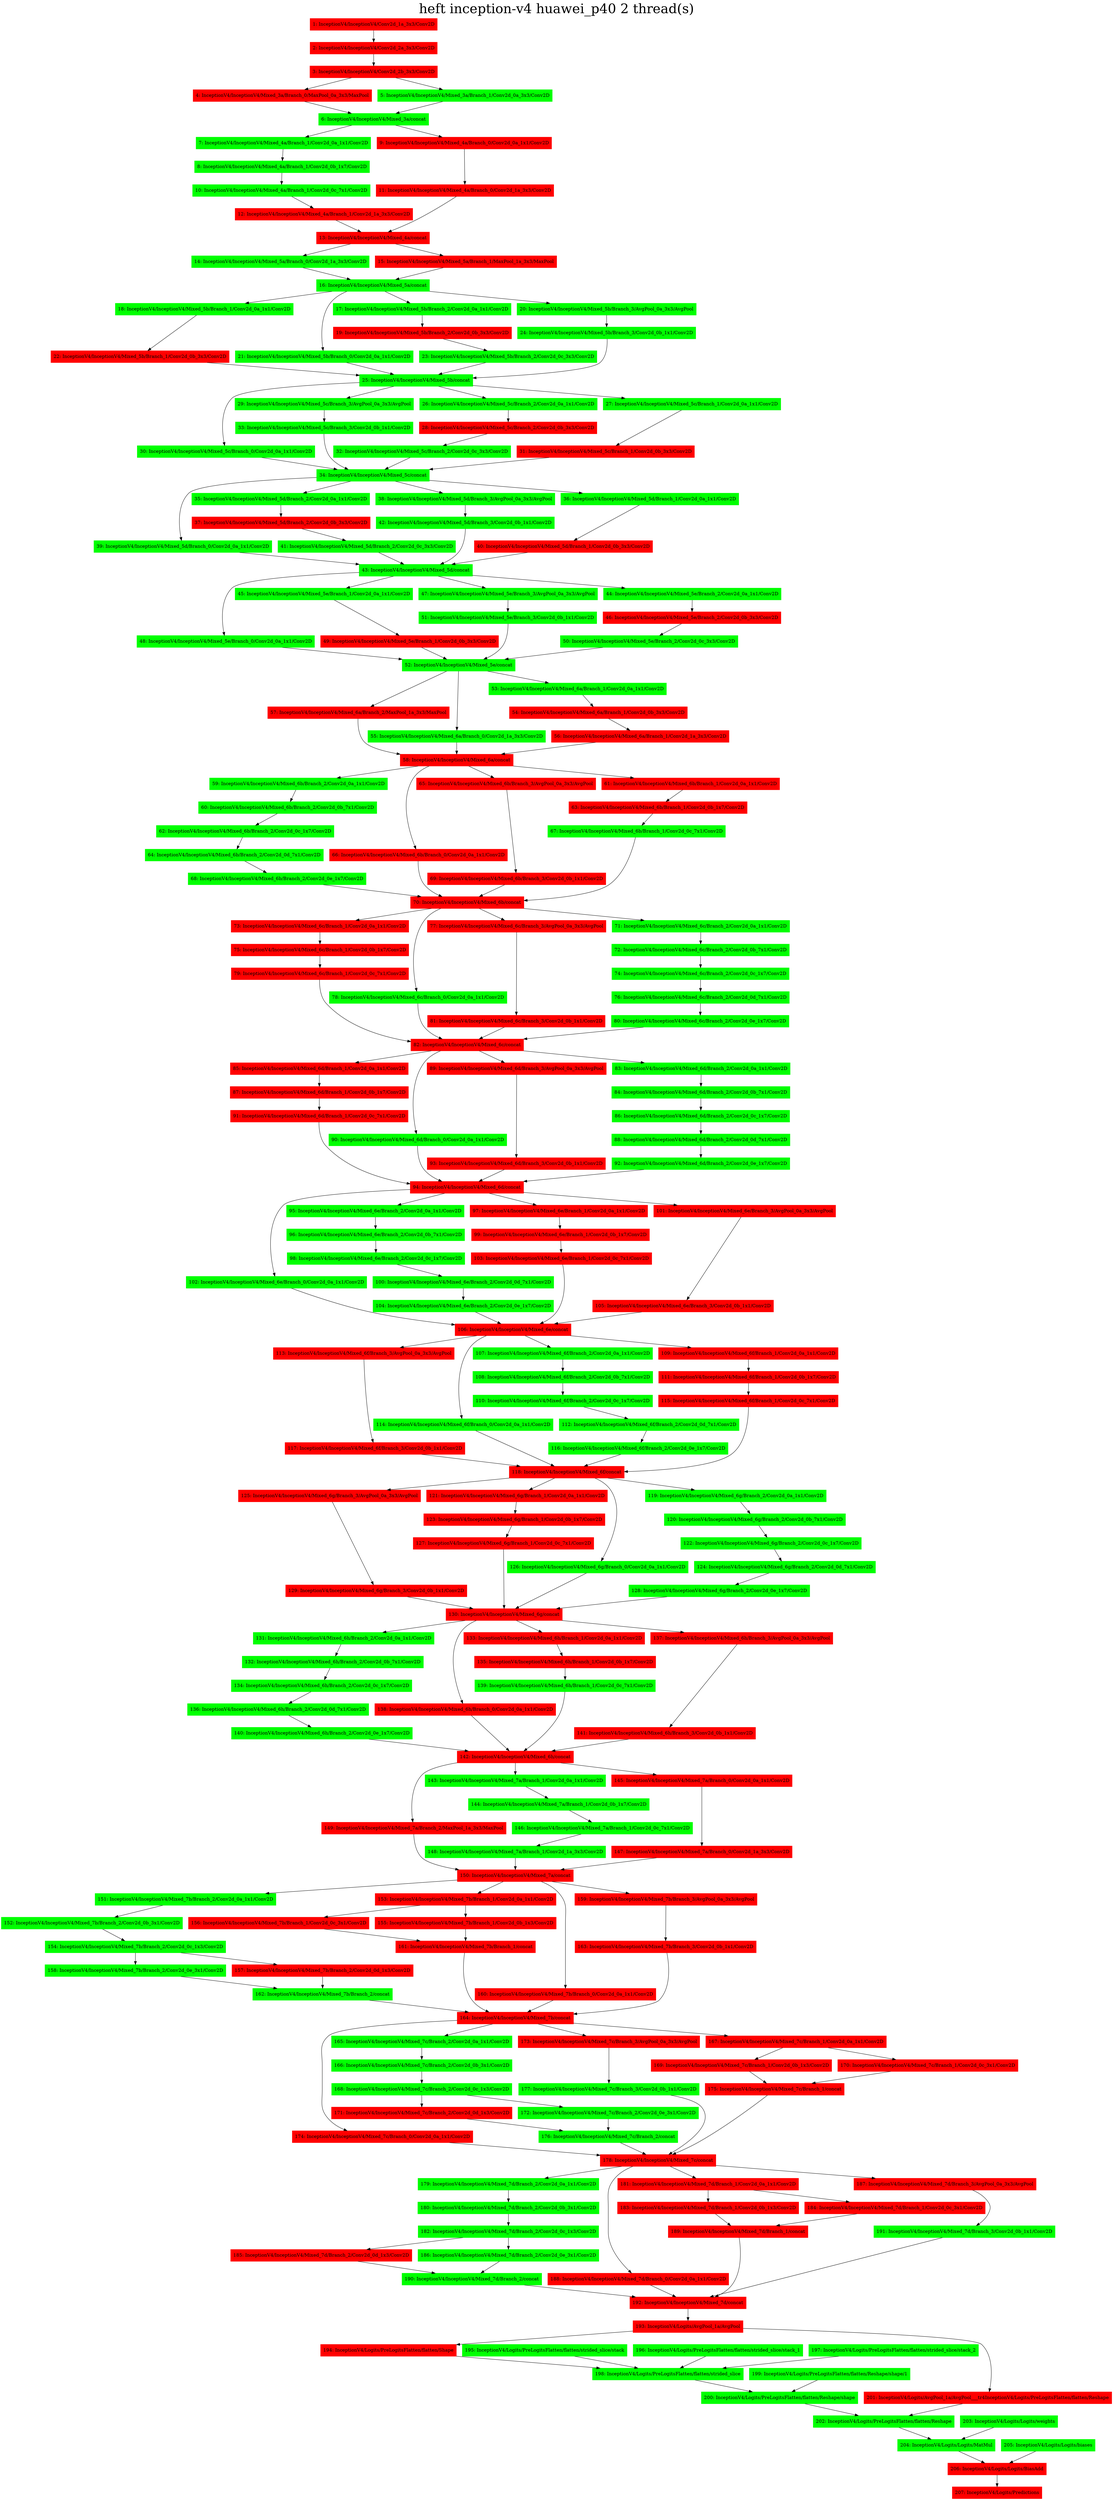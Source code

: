 digraph G {
label     = "heft inception-v4 huawei_p40 2 thread(s)"
    labelloc  =  t // t: Place the graph's title on top.
    fontsize  = 40 // Make title stand out by giving a large font size
    fontcolor = black"1: InceptionV4/InceptionV4/Conv2d_1a_3x3/Conv2D"->"2: InceptionV4/InceptionV4/Conv2d_2a_3x3/Conv2D";
"1: InceptionV4/InceptionV4/Conv2d_1a_3x3/Conv2D" [shape=box,style=filled,color=red];
"2: InceptionV4/InceptionV4/Conv2d_2a_3x3/Conv2D"->"3: InceptionV4/InceptionV4/Conv2d_2b_3x3/Conv2D";
"2: InceptionV4/InceptionV4/Conv2d_2a_3x3/Conv2D" [shape=box,style=filled,color=red];
"3: InceptionV4/InceptionV4/Conv2d_2b_3x3/Conv2D"->"4: InceptionV4/InceptionV4/Mixed_3a/Branch_0/MaxPool_0a_3x3/MaxPool";
"3: InceptionV4/InceptionV4/Conv2d_2b_3x3/Conv2D"->"5: InceptionV4/InceptionV4/Mixed_3a/Branch_1/Conv2d_0a_3x3/Conv2D";
"3: InceptionV4/InceptionV4/Conv2d_2b_3x3/Conv2D" [shape=box,style=filled,color=red];
"4: InceptionV4/InceptionV4/Mixed_3a/Branch_0/MaxPool_0a_3x3/MaxPool"->"6: InceptionV4/InceptionV4/Mixed_3a/concat";
"4: InceptionV4/InceptionV4/Mixed_3a/Branch_0/MaxPool_0a_3x3/MaxPool" [shape=box,style=filled,color=red];
"5: InceptionV4/InceptionV4/Mixed_3a/Branch_1/Conv2d_0a_3x3/Conv2D"->"6: InceptionV4/InceptionV4/Mixed_3a/concat";
"5: InceptionV4/InceptionV4/Mixed_3a/Branch_1/Conv2d_0a_3x3/Conv2D" [shape=box,style=filled,color=green];
"6: InceptionV4/InceptionV4/Mixed_3a/concat"->"7: InceptionV4/InceptionV4/Mixed_4a/Branch_1/Conv2d_0a_1x1/Conv2D";
"6: InceptionV4/InceptionV4/Mixed_3a/concat"->"9: InceptionV4/InceptionV4/Mixed_4a/Branch_0/Conv2d_0a_1x1/Conv2D";
"6: InceptionV4/InceptionV4/Mixed_3a/concat" [shape=box,style=filled,color=green];
"9: InceptionV4/InceptionV4/Mixed_4a/Branch_0/Conv2d_0a_1x1/Conv2D"->"11: InceptionV4/InceptionV4/Mixed_4a/Branch_0/Conv2d_1a_3x3/Conv2D";
"9: InceptionV4/InceptionV4/Mixed_4a/Branch_0/Conv2d_0a_1x1/Conv2D" [shape=box,style=filled,color=red];
"11: InceptionV4/InceptionV4/Mixed_4a/Branch_0/Conv2d_1a_3x3/Conv2D"->"13: InceptionV4/InceptionV4/Mixed_4a/concat";
"11: InceptionV4/InceptionV4/Mixed_4a/Branch_0/Conv2d_1a_3x3/Conv2D" [shape=box,style=filled,color=red];
"7: InceptionV4/InceptionV4/Mixed_4a/Branch_1/Conv2d_0a_1x1/Conv2D"->"8: InceptionV4/InceptionV4/Mixed_4a/Branch_1/Conv2d_0b_1x7/Conv2D";
"7: InceptionV4/InceptionV4/Mixed_4a/Branch_1/Conv2d_0a_1x1/Conv2D" [shape=box,style=filled,color=green];
"8: InceptionV4/InceptionV4/Mixed_4a/Branch_1/Conv2d_0b_1x7/Conv2D"->"10: InceptionV4/InceptionV4/Mixed_4a/Branch_1/Conv2d_0c_7x1/Conv2D";
"8: InceptionV4/InceptionV4/Mixed_4a/Branch_1/Conv2d_0b_1x7/Conv2D" [shape=box,style=filled,color=green];
"10: InceptionV4/InceptionV4/Mixed_4a/Branch_1/Conv2d_0c_7x1/Conv2D"->"12: InceptionV4/InceptionV4/Mixed_4a/Branch_1/Conv2d_1a_3x3/Conv2D";
"10: InceptionV4/InceptionV4/Mixed_4a/Branch_1/Conv2d_0c_7x1/Conv2D" [shape=box,style=filled,color=green];
"12: InceptionV4/InceptionV4/Mixed_4a/Branch_1/Conv2d_1a_3x3/Conv2D"->"13: InceptionV4/InceptionV4/Mixed_4a/concat";
"12: InceptionV4/InceptionV4/Mixed_4a/Branch_1/Conv2d_1a_3x3/Conv2D" [shape=box,style=filled,color=red];
"13: InceptionV4/InceptionV4/Mixed_4a/concat"->"14: InceptionV4/InceptionV4/Mixed_5a/Branch_0/Conv2d_1a_3x3/Conv2D";
"13: InceptionV4/InceptionV4/Mixed_4a/concat"->"15: InceptionV4/InceptionV4/Mixed_5a/Branch_1/MaxPool_1a_3x3/MaxPool";
"13: InceptionV4/InceptionV4/Mixed_4a/concat" [shape=box,style=filled,color=red];
"14: InceptionV4/InceptionV4/Mixed_5a/Branch_0/Conv2d_1a_3x3/Conv2D"->"16: InceptionV4/InceptionV4/Mixed_5a/concat";
"14: InceptionV4/InceptionV4/Mixed_5a/Branch_0/Conv2d_1a_3x3/Conv2D" [shape=box,style=filled,color=green];
"15: InceptionV4/InceptionV4/Mixed_5a/Branch_1/MaxPool_1a_3x3/MaxPool"->"16: InceptionV4/InceptionV4/Mixed_5a/concat";
"15: InceptionV4/InceptionV4/Mixed_5a/Branch_1/MaxPool_1a_3x3/MaxPool" [shape=box,style=filled,color=red];
"16: InceptionV4/InceptionV4/Mixed_5a/concat"->"18: InceptionV4/InceptionV4/Mixed_5b/Branch_1/Conv2d_0a_1x1/Conv2D";
"16: InceptionV4/InceptionV4/Mixed_5a/concat"->"21: InceptionV4/InceptionV4/Mixed_5b/Branch_0/Conv2d_0a_1x1/Conv2D";
"16: InceptionV4/InceptionV4/Mixed_5a/concat"->"17: InceptionV4/InceptionV4/Mixed_5b/Branch_2/Conv2d_0a_1x1/Conv2D";
"16: InceptionV4/InceptionV4/Mixed_5a/concat"->"20: InceptionV4/InceptionV4/Mixed_5b/Branch_3/AvgPool_0a_3x3/AvgPool";
"16: InceptionV4/InceptionV4/Mixed_5a/concat" [shape=box,style=filled,color=green];
"21: InceptionV4/InceptionV4/Mixed_5b/Branch_0/Conv2d_0a_1x1/Conv2D"->"25: InceptionV4/InceptionV4/Mixed_5b/concat";
"21: InceptionV4/InceptionV4/Mixed_5b/Branch_0/Conv2d_0a_1x1/Conv2D" [shape=box,style=filled,color=green];
"18: InceptionV4/InceptionV4/Mixed_5b/Branch_1/Conv2d_0a_1x1/Conv2D"->"22: InceptionV4/InceptionV4/Mixed_5b/Branch_1/Conv2d_0b_3x3/Conv2D";
"18: InceptionV4/InceptionV4/Mixed_5b/Branch_1/Conv2d_0a_1x1/Conv2D" [shape=box,style=filled,color=green];
"22: InceptionV4/InceptionV4/Mixed_5b/Branch_1/Conv2d_0b_3x3/Conv2D"->"25: InceptionV4/InceptionV4/Mixed_5b/concat";
"22: InceptionV4/InceptionV4/Mixed_5b/Branch_1/Conv2d_0b_3x3/Conv2D" [shape=box,style=filled,color=red];
"17: InceptionV4/InceptionV4/Mixed_5b/Branch_2/Conv2d_0a_1x1/Conv2D"->"19: InceptionV4/InceptionV4/Mixed_5b/Branch_2/Conv2d_0b_3x3/Conv2D";
"17: InceptionV4/InceptionV4/Mixed_5b/Branch_2/Conv2d_0a_1x1/Conv2D" [shape=box,style=filled,color=green];
"19: InceptionV4/InceptionV4/Mixed_5b/Branch_2/Conv2d_0b_3x3/Conv2D"->"23: InceptionV4/InceptionV4/Mixed_5b/Branch_2/Conv2d_0c_3x3/Conv2D";
"19: InceptionV4/InceptionV4/Mixed_5b/Branch_2/Conv2d_0b_3x3/Conv2D" [shape=box,style=filled,color=red];
"23: InceptionV4/InceptionV4/Mixed_5b/Branch_2/Conv2d_0c_3x3/Conv2D"->"25: InceptionV4/InceptionV4/Mixed_5b/concat";
"23: InceptionV4/InceptionV4/Mixed_5b/Branch_2/Conv2d_0c_3x3/Conv2D" [shape=box,style=filled,color=green];
"20: InceptionV4/InceptionV4/Mixed_5b/Branch_3/AvgPool_0a_3x3/AvgPool"->"24: InceptionV4/InceptionV4/Mixed_5b/Branch_3/Conv2d_0b_1x1/Conv2D";
"20: InceptionV4/InceptionV4/Mixed_5b/Branch_3/AvgPool_0a_3x3/AvgPool" [shape=box,style=filled,color=green];
"24: InceptionV4/InceptionV4/Mixed_5b/Branch_3/Conv2d_0b_1x1/Conv2D"->"25: InceptionV4/InceptionV4/Mixed_5b/concat";
"24: InceptionV4/InceptionV4/Mixed_5b/Branch_3/Conv2d_0b_1x1/Conv2D" [shape=box,style=filled,color=green];
"25: InceptionV4/InceptionV4/Mixed_5b/concat"->"30: InceptionV4/InceptionV4/Mixed_5c/Branch_0/Conv2d_0a_1x1/Conv2D";
"25: InceptionV4/InceptionV4/Mixed_5b/concat"->"29: InceptionV4/InceptionV4/Mixed_5c/Branch_3/AvgPool_0a_3x3/AvgPool";
"25: InceptionV4/InceptionV4/Mixed_5b/concat"->"26: InceptionV4/InceptionV4/Mixed_5c/Branch_2/Conv2d_0a_1x1/Conv2D";
"25: InceptionV4/InceptionV4/Mixed_5b/concat"->"27: InceptionV4/InceptionV4/Mixed_5c/Branch_1/Conv2d_0a_1x1/Conv2D";
"25: InceptionV4/InceptionV4/Mixed_5b/concat" [shape=box,style=filled,color=green];
"30: InceptionV4/InceptionV4/Mixed_5c/Branch_0/Conv2d_0a_1x1/Conv2D"->"34: InceptionV4/InceptionV4/Mixed_5c/concat";
"30: InceptionV4/InceptionV4/Mixed_5c/Branch_0/Conv2d_0a_1x1/Conv2D" [shape=box,style=filled,color=green];
"27: InceptionV4/InceptionV4/Mixed_5c/Branch_1/Conv2d_0a_1x1/Conv2D"->"31: InceptionV4/InceptionV4/Mixed_5c/Branch_1/Conv2d_0b_3x3/Conv2D";
"27: InceptionV4/InceptionV4/Mixed_5c/Branch_1/Conv2d_0a_1x1/Conv2D" [shape=box,style=filled,color=green];
"31: InceptionV4/InceptionV4/Mixed_5c/Branch_1/Conv2d_0b_3x3/Conv2D"->"34: InceptionV4/InceptionV4/Mixed_5c/concat";
"31: InceptionV4/InceptionV4/Mixed_5c/Branch_1/Conv2d_0b_3x3/Conv2D" [shape=box,style=filled,color=red];
"26: InceptionV4/InceptionV4/Mixed_5c/Branch_2/Conv2d_0a_1x1/Conv2D"->"28: InceptionV4/InceptionV4/Mixed_5c/Branch_2/Conv2d_0b_3x3/Conv2D";
"26: InceptionV4/InceptionV4/Mixed_5c/Branch_2/Conv2d_0a_1x1/Conv2D" [shape=box,style=filled,color=green];
"28: InceptionV4/InceptionV4/Mixed_5c/Branch_2/Conv2d_0b_3x3/Conv2D"->"32: InceptionV4/InceptionV4/Mixed_5c/Branch_2/Conv2d_0c_3x3/Conv2D";
"28: InceptionV4/InceptionV4/Mixed_5c/Branch_2/Conv2d_0b_3x3/Conv2D" [shape=box,style=filled,color=red];
"32: InceptionV4/InceptionV4/Mixed_5c/Branch_2/Conv2d_0c_3x3/Conv2D"->"34: InceptionV4/InceptionV4/Mixed_5c/concat";
"32: InceptionV4/InceptionV4/Mixed_5c/Branch_2/Conv2d_0c_3x3/Conv2D" [shape=box,style=filled,color=green];
"29: InceptionV4/InceptionV4/Mixed_5c/Branch_3/AvgPool_0a_3x3/AvgPool"->"33: InceptionV4/InceptionV4/Mixed_5c/Branch_3/Conv2d_0b_1x1/Conv2D";
"29: InceptionV4/InceptionV4/Mixed_5c/Branch_3/AvgPool_0a_3x3/AvgPool" [shape=box,style=filled,color=green];
"33: InceptionV4/InceptionV4/Mixed_5c/Branch_3/Conv2d_0b_1x1/Conv2D"->"34: InceptionV4/InceptionV4/Mixed_5c/concat";
"33: InceptionV4/InceptionV4/Mixed_5c/Branch_3/Conv2d_0b_1x1/Conv2D" [shape=box,style=filled,color=green];
"34: InceptionV4/InceptionV4/Mixed_5c/concat"->"39: InceptionV4/InceptionV4/Mixed_5d/Branch_0/Conv2d_0a_1x1/Conv2D";
"34: InceptionV4/InceptionV4/Mixed_5c/concat"->"35: InceptionV4/InceptionV4/Mixed_5d/Branch_2/Conv2d_0a_1x1/Conv2D";
"34: InceptionV4/InceptionV4/Mixed_5c/concat"->"38: InceptionV4/InceptionV4/Mixed_5d/Branch_3/AvgPool_0a_3x3/AvgPool";
"34: InceptionV4/InceptionV4/Mixed_5c/concat"->"36: InceptionV4/InceptionV4/Mixed_5d/Branch_1/Conv2d_0a_1x1/Conv2D";
"34: InceptionV4/InceptionV4/Mixed_5c/concat" [shape=box,style=filled,color=green];
"39: InceptionV4/InceptionV4/Mixed_5d/Branch_0/Conv2d_0a_1x1/Conv2D"->"43: InceptionV4/InceptionV4/Mixed_5d/concat";
"39: InceptionV4/InceptionV4/Mixed_5d/Branch_0/Conv2d_0a_1x1/Conv2D" [shape=box,style=filled,color=green];
"36: InceptionV4/InceptionV4/Mixed_5d/Branch_1/Conv2d_0a_1x1/Conv2D"->"40: InceptionV4/InceptionV4/Mixed_5d/Branch_1/Conv2d_0b_3x3/Conv2D";
"36: InceptionV4/InceptionV4/Mixed_5d/Branch_1/Conv2d_0a_1x1/Conv2D" [shape=box,style=filled,color=green];
"40: InceptionV4/InceptionV4/Mixed_5d/Branch_1/Conv2d_0b_3x3/Conv2D"->"43: InceptionV4/InceptionV4/Mixed_5d/concat";
"40: InceptionV4/InceptionV4/Mixed_5d/Branch_1/Conv2d_0b_3x3/Conv2D" [shape=box,style=filled,color=red];
"35: InceptionV4/InceptionV4/Mixed_5d/Branch_2/Conv2d_0a_1x1/Conv2D"->"37: InceptionV4/InceptionV4/Mixed_5d/Branch_2/Conv2d_0b_3x3/Conv2D";
"35: InceptionV4/InceptionV4/Mixed_5d/Branch_2/Conv2d_0a_1x1/Conv2D" [shape=box,style=filled,color=green];
"37: InceptionV4/InceptionV4/Mixed_5d/Branch_2/Conv2d_0b_3x3/Conv2D"->"41: InceptionV4/InceptionV4/Mixed_5d/Branch_2/Conv2d_0c_3x3/Conv2D";
"37: InceptionV4/InceptionV4/Mixed_5d/Branch_2/Conv2d_0b_3x3/Conv2D" [shape=box,style=filled,color=red];
"41: InceptionV4/InceptionV4/Mixed_5d/Branch_2/Conv2d_0c_3x3/Conv2D"->"43: InceptionV4/InceptionV4/Mixed_5d/concat";
"41: InceptionV4/InceptionV4/Mixed_5d/Branch_2/Conv2d_0c_3x3/Conv2D" [shape=box,style=filled,color=green];
"38: InceptionV4/InceptionV4/Mixed_5d/Branch_3/AvgPool_0a_3x3/AvgPool"->"42: InceptionV4/InceptionV4/Mixed_5d/Branch_3/Conv2d_0b_1x1/Conv2D";
"38: InceptionV4/InceptionV4/Mixed_5d/Branch_3/AvgPool_0a_3x3/AvgPool" [shape=box,style=filled,color=green];
"42: InceptionV4/InceptionV4/Mixed_5d/Branch_3/Conv2d_0b_1x1/Conv2D"->"43: InceptionV4/InceptionV4/Mixed_5d/concat";
"42: InceptionV4/InceptionV4/Mixed_5d/Branch_3/Conv2d_0b_1x1/Conv2D" [shape=box,style=filled,color=green];
"43: InceptionV4/InceptionV4/Mixed_5d/concat"->"48: InceptionV4/InceptionV4/Mixed_5e/Branch_0/Conv2d_0a_1x1/Conv2D";
"43: InceptionV4/InceptionV4/Mixed_5d/concat"->"45: InceptionV4/InceptionV4/Mixed_5e/Branch_1/Conv2d_0a_1x1/Conv2D";
"43: InceptionV4/InceptionV4/Mixed_5d/concat"->"47: InceptionV4/InceptionV4/Mixed_5e/Branch_3/AvgPool_0a_3x3/AvgPool";
"43: InceptionV4/InceptionV4/Mixed_5d/concat"->"44: InceptionV4/InceptionV4/Mixed_5e/Branch_2/Conv2d_0a_1x1/Conv2D";
"43: InceptionV4/InceptionV4/Mixed_5d/concat" [shape=box,style=filled,color=green];
"48: InceptionV4/InceptionV4/Mixed_5e/Branch_0/Conv2d_0a_1x1/Conv2D"->"52: InceptionV4/InceptionV4/Mixed_5e/concat";
"48: InceptionV4/InceptionV4/Mixed_5e/Branch_0/Conv2d_0a_1x1/Conv2D" [shape=box,style=filled,color=green];
"45: InceptionV4/InceptionV4/Mixed_5e/Branch_1/Conv2d_0a_1x1/Conv2D"->"49: InceptionV4/InceptionV4/Mixed_5e/Branch_1/Conv2d_0b_3x3/Conv2D";
"45: InceptionV4/InceptionV4/Mixed_5e/Branch_1/Conv2d_0a_1x1/Conv2D" [shape=box,style=filled,color=green];
"49: InceptionV4/InceptionV4/Mixed_5e/Branch_1/Conv2d_0b_3x3/Conv2D"->"52: InceptionV4/InceptionV4/Mixed_5e/concat";
"49: InceptionV4/InceptionV4/Mixed_5e/Branch_1/Conv2d_0b_3x3/Conv2D" [shape=box,style=filled,color=red];
"44: InceptionV4/InceptionV4/Mixed_5e/Branch_2/Conv2d_0a_1x1/Conv2D"->"46: InceptionV4/InceptionV4/Mixed_5e/Branch_2/Conv2d_0b_3x3/Conv2D";
"44: InceptionV4/InceptionV4/Mixed_5e/Branch_2/Conv2d_0a_1x1/Conv2D" [shape=box,style=filled,color=green];
"46: InceptionV4/InceptionV4/Mixed_5e/Branch_2/Conv2d_0b_3x3/Conv2D"->"50: InceptionV4/InceptionV4/Mixed_5e/Branch_2/Conv2d_0c_3x3/Conv2D";
"46: InceptionV4/InceptionV4/Mixed_5e/Branch_2/Conv2d_0b_3x3/Conv2D" [shape=box,style=filled,color=red];
"50: InceptionV4/InceptionV4/Mixed_5e/Branch_2/Conv2d_0c_3x3/Conv2D"->"52: InceptionV4/InceptionV4/Mixed_5e/concat";
"50: InceptionV4/InceptionV4/Mixed_5e/Branch_2/Conv2d_0c_3x3/Conv2D" [shape=box,style=filled,color=green];
"47: InceptionV4/InceptionV4/Mixed_5e/Branch_3/AvgPool_0a_3x3/AvgPool"->"51: InceptionV4/InceptionV4/Mixed_5e/Branch_3/Conv2d_0b_1x1/Conv2D";
"47: InceptionV4/InceptionV4/Mixed_5e/Branch_3/AvgPool_0a_3x3/AvgPool" [shape=box,style=filled,color=green];
"51: InceptionV4/InceptionV4/Mixed_5e/Branch_3/Conv2d_0b_1x1/Conv2D"->"52: InceptionV4/InceptionV4/Mixed_5e/concat";
"51: InceptionV4/InceptionV4/Mixed_5e/Branch_3/Conv2d_0b_1x1/Conv2D" [shape=box,style=filled,color=green];
"52: InceptionV4/InceptionV4/Mixed_5e/concat"->"57: InceptionV4/InceptionV4/Mixed_6a/Branch_2/MaxPool_1a_3x3/MaxPool";
"52: InceptionV4/InceptionV4/Mixed_5e/concat"->"55: InceptionV4/InceptionV4/Mixed_6a/Branch_0/Conv2d_1a_3x3/Conv2D";
"52: InceptionV4/InceptionV4/Mixed_5e/concat"->"53: InceptionV4/InceptionV4/Mixed_6a/Branch_1/Conv2d_0a_1x1/Conv2D";
"52: InceptionV4/InceptionV4/Mixed_5e/concat" [shape=box,style=filled,color=green];
"55: InceptionV4/InceptionV4/Mixed_6a/Branch_0/Conv2d_1a_3x3/Conv2D"->"58: InceptionV4/InceptionV4/Mixed_6a/concat";
"55: InceptionV4/InceptionV4/Mixed_6a/Branch_0/Conv2d_1a_3x3/Conv2D" [shape=box,style=filled,color=green];
"53: InceptionV4/InceptionV4/Mixed_6a/Branch_1/Conv2d_0a_1x1/Conv2D"->"54: InceptionV4/InceptionV4/Mixed_6a/Branch_1/Conv2d_0b_3x3/Conv2D";
"53: InceptionV4/InceptionV4/Mixed_6a/Branch_1/Conv2d_0a_1x1/Conv2D" [shape=box,style=filled,color=green];
"54: InceptionV4/InceptionV4/Mixed_6a/Branch_1/Conv2d_0b_3x3/Conv2D"->"56: InceptionV4/InceptionV4/Mixed_6a/Branch_1/Conv2d_1a_3x3/Conv2D";
"54: InceptionV4/InceptionV4/Mixed_6a/Branch_1/Conv2d_0b_3x3/Conv2D" [shape=box,style=filled,color=red];
"56: InceptionV4/InceptionV4/Mixed_6a/Branch_1/Conv2d_1a_3x3/Conv2D"->"58: InceptionV4/InceptionV4/Mixed_6a/concat";
"56: InceptionV4/InceptionV4/Mixed_6a/Branch_1/Conv2d_1a_3x3/Conv2D" [shape=box,style=filled,color=red];
"57: InceptionV4/InceptionV4/Mixed_6a/Branch_2/MaxPool_1a_3x3/MaxPool"->"58: InceptionV4/InceptionV4/Mixed_6a/concat";
"57: InceptionV4/InceptionV4/Mixed_6a/Branch_2/MaxPool_1a_3x3/MaxPool" [shape=box,style=filled,color=red];
"58: InceptionV4/InceptionV4/Mixed_6a/concat"->"59: InceptionV4/InceptionV4/Mixed_6b/Branch_2/Conv2d_0a_1x1/Conv2D";
"58: InceptionV4/InceptionV4/Mixed_6a/concat"->"66: InceptionV4/InceptionV4/Mixed_6b/Branch_0/Conv2d_0a_1x1/Conv2D";
"58: InceptionV4/InceptionV4/Mixed_6a/concat"->"65: InceptionV4/InceptionV4/Mixed_6b/Branch_3/AvgPool_0a_3x3/AvgPool";
"58: InceptionV4/InceptionV4/Mixed_6a/concat"->"61: InceptionV4/InceptionV4/Mixed_6b/Branch_1/Conv2d_0a_1x1/Conv2D";
"58: InceptionV4/InceptionV4/Mixed_6a/concat" [shape=box,style=filled,color=red];
"66: InceptionV4/InceptionV4/Mixed_6b/Branch_0/Conv2d_0a_1x1/Conv2D"->"70: InceptionV4/InceptionV4/Mixed_6b/concat";
"66: InceptionV4/InceptionV4/Mixed_6b/Branch_0/Conv2d_0a_1x1/Conv2D" [shape=box,style=filled,color=red];
"61: InceptionV4/InceptionV4/Mixed_6b/Branch_1/Conv2d_0a_1x1/Conv2D"->"63: InceptionV4/InceptionV4/Mixed_6b/Branch_1/Conv2d_0b_1x7/Conv2D";
"61: InceptionV4/InceptionV4/Mixed_6b/Branch_1/Conv2d_0a_1x1/Conv2D" [shape=box,style=filled,color=red];
"63: InceptionV4/InceptionV4/Mixed_6b/Branch_1/Conv2d_0b_1x7/Conv2D"->"67: InceptionV4/InceptionV4/Mixed_6b/Branch_1/Conv2d_0c_7x1/Conv2D";
"63: InceptionV4/InceptionV4/Mixed_6b/Branch_1/Conv2d_0b_1x7/Conv2D" [shape=box,style=filled,color=red];
"67: InceptionV4/InceptionV4/Mixed_6b/Branch_1/Conv2d_0c_7x1/Conv2D"->"70: InceptionV4/InceptionV4/Mixed_6b/concat";
"67: InceptionV4/InceptionV4/Mixed_6b/Branch_1/Conv2d_0c_7x1/Conv2D" [shape=box,style=filled,color=green];
"59: InceptionV4/InceptionV4/Mixed_6b/Branch_2/Conv2d_0a_1x1/Conv2D"->"60: InceptionV4/InceptionV4/Mixed_6b/Branch_2/Conv2d_0b_7x1/Conv2D";
"59: InceptionV4/InceptionV4/Mixed_6b/Branch_2/Conv2d_0a_1x1/Conv2D" [shape=box,style=filled,color=green];
"60: InceptionV4/InceptionV4/Mixed_6b/Branch_2/Conv2d_0b_7x1/Conv2D"->"62: InceptionV4/InceptionV4/Mixed_6b/Branch_2/Conv2d_0c_1x7/Conv2D";
"60: InceptionV4/InceptionV4/Mixed_6b/Branch_2/Conv2d_0b_7x1/Conv2D" [shape=box,style=filled,color=green];
"62: InceptionV4/InceptionV4/Mixed_6b/Branch_2/Conv2d_0c_1x7/Conv2D"->"64: InceptionV4/InceptionV4/Mixed_6b/Branch_2/Conv2d_0d_7x1/Conv2D";
"62: InceptionV4/InceptionV4/Mixed_6b/Branch_2/Conv2d_0c_1x7/Conv2D" [shape=box,style=filled,color=green];
"64: InceptionV4/InceptionV4/Mixed_6b/Branch_2/Conv2d_0d_7x1/Conv2D"->"68: InceptionV4/InceptionV4/Mixed_6b/Branch_2/Conv2d_0e_1x7/Conv2D";
"64: InceptionV4/InceptionV4/Mixed_6b/Branch_2/Conv2d_0d_7x1/Conv2D" [shape=box,style=filled,color=green];
"68: InceptionV4/InceptionV4/Mixed_6b/Branch_2/Conv2d_0e_1x7/Conv2D"->"70: InceptionV4/InceptionV4/Mixed_6b/concat";
"68: InceptionV4/InceptionV4/Mixed_6b/Branch_2/Conv2d_0e_1x7/Conv2D" [shape=box,style=filled,color=green];
"65: InceptionV4/InceptionV4/Mixed_6b/Branch_3/AvgPool_0a_3x3/AvgPool"->"69: InceptionV4/InceptionV4/Mixed_6b/Branch_3/Conv2d_0b_1x1/Conv2D";
"65: InceptionV4/InceptionV4/Mixed_6b/Branch_3/AvgPool_0a_3x3/AvgPool" [shape=box,style=filled,color=red];
"69: InceptionV4/InceptionV4/Mixed_6b/Branch_3/Conv2d_0b_1x1/Conv2D"->"70: InceptionV4/InceptionV4/Mixed_6b/concat";
"69: InceptionV4/InceptionV4/Mixed_6b/Branch_3/Conv2d_0b_1x1/Conv2D" [shape=box,style=filled,color=red];
"70: InceptionV4/InceptionV4/Mixed_6b/concat"->"73: InceptionV4/InceptionV4/Mixed_6c/Branch_1/Conv2d_0a_1x1/Conv2D";
"70: InceptionV4/InceptionV4/Mixed_6b/concat"->"78: InceptionV4/InceptionV4/Mixed_6c/Branch_0/Conv2d_0a_1x1/Conv2D";
"70: InceptionV4/InceptionV4/Mixed_6b/concat"->"77: InceptionV4/InceptionV4/Mixed_6c/Branch_3/AvgPool_0a_3x3/AvgPool";
"70: InceptionV4/InceptionV4/Mixed_6b/concat"->"71: InceptionV4/InceptionV4/Mixed_6c/Branch_2/Conv2d_0a_1x1/Conv2D";
"70: InceptionV4/InceptionV4/Mixed_6b/concat" [shape=box,style=filled,color=red];
"78: InceptionV4/InceptionV4/Mixed_6c/Branch_0/Conv2d_0a_1x1/Conv2D"->"82: InceptionV4/InceptionV4/Mixed_6c/concat";
"78: InceptionV4/InceptionV4/Mixed_6c/Branch_0/Conv2d_0a_1x1/Conv2D" [shape=box,style=filled,color=green];
"73: InceptionV4/InceptionV4/Mixed_6c/Branch_1/Conv2d_0a_1x1/Conv2D"->"75: InceptionV4/InceptionV4/Mixed_6c/Branch_1/Conv2d_0b_1x7/Conv2D";
"73: InceptionV4/InceptionV4/Mixed_6c/Branch_1/Conv2d_0a_1x1/Conv2D" [shape=box,style=filled,color=red];
"75: InceptionV4/InceptionV4/Mixed_6c/Branch_1/Conv2d_0b_1x7/Conv2D"->"79: InceptionV4/InceptionV4/Mixed_6c/Branch_1/Conv2d_0c_7x1/Conv2D";
"75: InceptionV4/InceptionV4/Mixed_6c/Branch_1/Conv2d_0b_1x7/Conv2D" [shape=box,style=filled,color=red];
"79: InceptionV4/InceptionV4/Mixed_6c/Branch_1/Conv2d_0c_7x1/Conv2D"->"82: InceptionV4/InceptionV4/Mixed_6c/concat";
"79: InceptionV4/InceptionV4/Mixed_6c/Branch_1/Conv2d_0c_7x1/Conv2D" [shape=box,style=filled,color=red];
"71: InceptionV4/InceptionV4/Mixed_6c/Branch_2/Conv2d_0a_1x1/Conv2D"->"72: InceptionV4/InceptionV4/Mixed_6c/Branch_2/Conv2d_0b_7x1/Conv2D";
"71: InceptionV4/InceptionV4/Mixed_6c/Branch_2/Conv2d_0a_1x1/Conv2D" [shape=box,style=filled,color=green];
"72: InceptionV4/InceptionV4/Mixed_6c/Branch_2/Conv2d_0b_7x1/Conv2D"->"74: InceptionV4/InceptionV4/Mixed_6c/Branch_2/Conv2d_0c_1x7/Conv2D";
"72: InceptionV4/InceptionV4/Mixed_6c/Branch_2/Conv2d_0b_7x1/Conv2D" [shape=box,style=filled,color=green];
"74: InceptionV4/InceptionV4/Mixed_6c/Branch_2/Conv2d_0c_1x7/Conv2D"->"76: InceptionV4/InceptionV4/Mixed_6c/Branch_2/Conv2d_0d_7x1/Conv2D";
"74: InceptionV4/InceptionV4/Mixed_6c/Branch_2/Conv2d_0c_1x7/Conv2D" [shape=box,style=filled,color=green];
"76: InceptionV4/InceptionV4/Mixed_6c/Branch_2/Conv2d_0d_7x1/Conv2D"->"80: InceptionV4/InceptionV4/Mixed_6c/Branch_2/Conv2d_0e_1x7/Conv2D";
"76: InceptionV4/InceptionV4/Mixed_6c/Branch_2/Conv2d_0d_7x1/Conv2D" [shape=box,style=filled,color=green];
"80: InceptionV4/InceptionV4/Mixed_6c/Branch_2/Conv2d_0e_1x7/Conv2D"->"82: InceptionV4/InceptionV4/Mixed_6c/concat";
"80: InceptionV4/InceptionV4/Mixed_6c/Branch_2/Conv2d_0e_1x7/Conv2D" [shape=box,style=filled,color=green];
"77: InceptionV4/InceptionV4/Mixed_6c/Branch_3/AvgPool_0a_3x3/AvgPool"->"81: InceptionV4/InceptionV4/Mixed_6c/Branch_3/Conv2d_0b_1x1/Conv2D";
"77: InceptionV4/InceptionV4/Mixed_6c/Branch_3/AvgPool_0a_3x3/AvgPool" [shape=box,style=filled,color=red];
"81: InceptionV4/InceptionV4/Mixed_6c/Branch_3/Conv2d_0b_1x1/Conv2D"->"82: InceptionV4/InceptionV4/Mixed_6c/concat";
"81: InceptionV4/InceptionV4/Mixed_6c/Branch_3/Conv2d_0b_1x1/Conv2D" [shape=box,style=filled,color=red];
"82: InceptionV4/InceptionV4/Mixed_6c/concat"->"85: InceptionV4/InceptionV4/Mixed_6d/Branch_1/Conv2d_0a_1x1/Conv2D";
"82: InceptionV4/InceptionV4/Mixed_6c/concat"->"90: InceptionV4/InceptionV4/Mixed_6d/Branch_0/Conv2d_0a_1x1/Conv2D";
"82: InceptionV4/InceptionV4/Mixed_6c/concat"->"89: InceptionV4/InceptionV4/Mixed_6d/Branch_3/AvgPool_0a_3x3/AvgPool";
"82: InceptionV4/InceptionV4/Mixed_6c/concat"->"83: InceptionV4/InceptionV4/Mixed_6d/Branch_2/Conv2d_0a_1x1/Conv2D";
"82: InceptionV4/InceptionV4/Mixed_6c/concat" [shape=box,style=filled,color=red];
"90: InceptionV4/InceptionV4/Mixed_6d/Branch_0/Conv2d_0a_1x1/Conv2D"->"94: InceptionV4/InceptionV4/Mixed_6d/concat";
"90: InceptionV4/InceptionV4/Mixed_6d/Branch_0/Conv2d_0a_1x1/Conv2D" [shape=box,style=filled,color=green];
"85: InceptionV4/InceptionV4/Mixed_6d/Branch_1/Conv2d_0a_1x1/Conv2D"->"87: InceptionV4/InceptionV4/Mixed_6d/Branch_1/Conv2d_0b_1x7/Conv2D";
"85: InceptionV4/InceptionV4/Mixed_6d/Branch_1/Conv2d_0a_1x1/Conv2D" [shape=box,style=filled,color=red];
"87: InceptionV4/InceptionV4/Mixed_6d/Branch_1/Conv2d_0b_1x7/Conv2D"->"91: InceptionV4/InceptionV4/Mixed_6d/Branch_1/Conv2d_0c_7x1/Conv2D";
"87: InceptionV4/InceptionV4/Mixed_6d/Branch_1/Conv2d_0b_1x7/Conv2D" [shape=box,style=filled,color=red];
"91: InceptionV4/InceptionV4/Mixed_6d/Branch_1/Conv2d_0c_7x1/Conv2D"->"94: InceptionV4/InceptionV4/Mixed_6d/concat";
"91: InceptionV4/InceptionV4/Mixed_6d/Branch_1/Conv2d_0c_7x1/Conv2D" [shape=box,style=filled,color=red];
"83: InceptionV4/InceptionV4/Mixed_6d/Branch_2/Conv2d_0a_1x1/Conv2D"->"84: InceptionV4/InceptionV4/Mixed_6d/Branch_2/Conv2d_0b_7x1/Conv2D";
"83: InceptionV4/InceptionV4/Mixed_6d/Branch_2/Conv2d_0a_1x1/Conv2D" [shape=box,style=filled,color=green];
"84: InceptionV4/InceptionV4/Mixed_6d/Branch_2/Conv2d_0b_7x1/Conv2D"->"86: InceptionV4/InceptionV4/Mixed_6d/Branch_2/Conv2d_0c_1x7/Conv2D";
"84: InceptionV4/InceptionV4/Mixed_6d/Branch_2/Conv2d_0b_7x1/Conv2D" [shape=box,style=filled,color=green];
"86: InceptionV4/InceptionV4/Mixed_6d/Branch_2/Conv2d_0c_1x7/Conv2D"->"88: InceptionV4/InceptionV4/Mixed_6d/Branch_2/Conv2d_0d_7x1/Conv2D";
"86: InceptionV4/InceptionV4/Mixed_6d/Branch_2/Conv2d_0c_1x7/Conv2D" [shape=box,style=filled,color=green];
"88: InceptionV4/InceptionV4/Mixed_6d/Branch_2/Conv2d_0d_7x1/Conv2D"->"92: InceptionV4/InceptionV4/Mixed_6d/Branch_2/Conv2d_0e_1x7/Conv2D";
"88: InceptionV4/InceptionV4/Mixed_6d/Branch_2/Conv2d_0d_7x1/Conv2D" [shape=box,style=filled,color=green];
"92: InceptionV4/InceptionV4/Mixed_6d/Branch_2/Conv2d_0e_1x7/Conv2D"->"94: InceptionV4/InceptionV4/Mixed_6d/concat";
"92: InceptionV4/InceptionV4/Mixed_6d/Branch_2/Conv2d_0e_1x7/Conv2D" [shape=box,style=filled,color=green];
"89: InceptionV4/InceptionV4/Mixed_6d/Branch_3/AvgPool_0a_3x3/AvgPool"->"93: InceptionV4/InceptionV4/Mixed_6d/Branch_3/Conv2d_0b_1x1/Conv2D";
"89: InceptionV4/InceptionV4/Mixed_6d/Branch_3/AvgPool_0a_3x3/AvgPool" [shape=box,style=filled,color=red];
"93: InceptionV4/InceptionV4/Mixed_6d/Branch_3/Conv2d_0b_1x1/Conv2D"->"94: InceptionV4/InceptionV4/Mixed_6d/concat";
"93: InceptionV4/InceptionV4/Mixed_6d/Branch_3/Conv2d_0b_1x1/Conv2D" [shape=box,style=filled,color=red];
"94: InceptionV4/InceptionV4/Mixed_6d/concat"->"102: InceptionV4/InceptionV4/Mixed_6e/Branch_0/Conv2d_0a_1x1/Conv2D";
"94: InceptionV4/InceptionV4/Mixed_6d/concat"->"95: InceptionV4/InceptionV4/Mixed_6e/Branch_2/Conv2d_0a_1x1/Conv2D";
"94: InceptionV4/InceptionV4/Mixed_6d/concat"->"97: InceptionV4/InceptionV4/Mixed_6e/Branch_1/Conv2d_0a_1x1/Conv2D";
"94: InceptionV4/InceptionV4/Mixed_6d/concat"->"101: InceptionV4/InceptionV4/Mixed_6e/Branch_3/AvgPool_0a_3x3/AvgPool";
"94: InceptionV4/InceptionV4/Mixed_6d/concat" [shape=box,style=filled,color=red];
"102: InceptionV4/InceptionV4/Mixed_6e/Branch_0/Conv2d_0a_1x1/Conv2D"->"106: InceptionV4/InceptionV4/Mixed_6e/concat";
"102: InceptionV4/InceptionV4/Mixed_6e/Branch_0/Conv2d_0a_1x1/Conv2D" [shape=box,style=filled,color=green];
"97: InceptionV4/InceptionV4/Mixed_6e/Branch_1/Conv2d_0a_1x1/Conv2D"->"99: InceptionV4/InceptionV4/Mixed_6e/Branch_1/Conv2d_0b_1x7/Conv2D";
"97: InceptionV4/InceptionV4/Mixed_6e/Branch_1/Conv2d_0a_1x1/Conv2D" [shape=box,style=filled,color=red];
"99: InceptionV4/InceptionV4/Mixed_6e/Branch_1/Conv2d_0b_1x7/Conv2D"->"103: InceptionV4/InceptionV4/Mixed_6e/Branch_1/Conv2d_0c_7x1/Conv2D";
"99: InceptionV4/InceptionV4/Mixed_6e/Branch_1/Conv2d_0b_1x7/Conv2D" [shape=box,style=filled,color=red];
"103: InceptionV4/InceptionV4/Mixed_6e/Branch_1/Conv2d_0c_7x1/Conv2D"->"106: InceptionV4/InceptionV4/Mixed_6e/concat";
"103: InceptionV4/InceptionV4/Mixed_6e/Branch_1/Conv2d_0c_7x1/Conv2D" [shape=box,style=filled,color=red];
"95: InceptionV4/InceptionV4/Mixed_6e/Branch_2/Conv2d_0a_1x1/Conv2D"->"96: InceptionV4/InceptionV4/Mixed_6e/Branch_2/Conv2d_0b_7x1/Conv2D";
"95: InceptionV4/InceptionV4/Mixed_6e/Branch_2/Conv2d_0a_1x1/Conv2D" [shape=box,style=filled,color=green];
"96: InceptionV4/InceptionV4/Mixed_6e/Branch_2/Conv2d_0b_7x1/Conv2D"->"98: InceptionV4/InceptionV4/Mixed_6e/Branch_2/Conv2d_0c_1x7/Conv2D";
"96: InceptionV4/InceptionV4/Mixed_6e/Branch_2/Conv2d_0b_7x1/Conv2D" [shape=box,style=filled,color=green];
"98: InceptionV4/InceptionV4/Mixed_6e/Branch_2/Conv2d_0c_1x7/Conv2D"->"100: InceptionV4/InceptionV4/Mixed_6e/Branch_2/Conv2d_0d_7x1/Conv2D";
"98: InceptionV4/InceptionV4/Mixed_6e/Branch_2/Conv2d_0c_1x7/Conv2D" [shape=box,style=filled,color=green];
"100: InceptionV4/InceptionV4/Mixed_6e/Branch_2/Conv2d_0d_7x1/Conv2D"->"104: InceptionV4/InceptionV4/Mixed_6e/Branch_2/Conv2d_0e_1x7/Conv2D";
"100: InceptionV4/InceptionV4/Mixed_6e/Branch_2/Conv2d_0d_7x1/Conv2D" [shape=box,style=filled,color=green];
"104: InceptionV4/InceptionV4/Mixed_6e/Branch_2/Conv2d_0e_1x7/Conv2D"->"106: InceptionV4/InceptionV4/Mixed_6e/concat";
"104: InceptionV4/InceptionV4/Mixed_6e/Branch_2/Conv2d_0e_1x7/Conv2D" [shape=box,style=filled,color=green];
"101: InceptionV4/InceptionV4/Mixed_6e/Branch_3/AvgPool_0a_3x3/AvgPool"->"105: InceptionV4/InceptionV4/Mixed_6e/Branch_3/Conv2d_0b_1x1/Conv2D";
"101: InceptionV4/InceptionV4/Mixed_6e/Branch_3/AvgPool_0a_3x3/AvgPool" [shape=box,style=filled,color=red];
"105: InceptionV4/InceptionV4/Mixed_6e/Branch_3/Conv2d_0b_1x1/Conv2D"->"106: InceptionV4/InceptionV4/Mixed_6e/concat";
"105: InceptionV4/InceptionV4/Mixed_6e/Branch_3/Conv2d_0b_1x1/Conv2D" [shape=box,style=filled,color=red];
"106: InceptionV4/InceptionV4/Mixed_6e/concat"->"113: InceptionV4/InceptionV4/Mixed_6f/Branch_3/AvgPool_0a_3x3/AvgPool";
"106: InceptionV4/InceptionV4/Mixed_6e/concat"->"114: InceptionV4/InceptionV4/Mixed_6f/Branch_0/Conv2d_0a_1x1/Conv2D";
"106: InceptionV4/InceptionV4/Mixed_6e/concat"->"107: InceptionV4/InceptionV4/Mixed_6f/Branch_2/Conv2d_0a_1x1/Conv2D";
"106: InceptionV4/InceptionV4/Mixed_6e/concat"->"109: InceptionV4/InceptionV4/Mixed_6f/Branch_1/Conv2d_0a_1x1/Conv2D";
"106: InceptionV4/InceptionV4/Mixed_6e/concat" [shape=box,style=filled,color=red];
"114: InceptionV4/InceptionV4/Mixed_6f/Branch_0/Conv2d_0a_1x1/Conv2D"->"118: InceptionV4/InceptionV4/Mixed_6f/concat";
"114: InceptionV4/InceptionV4/Mixed_6f/Branch_0/Conv2d_0a_1x1/Conv2D" [shape=box,style=filled,color=green];
"109: InceptionV4/InceptionV4/Mixed_6f/Branch_1/Conv2d_0a_1x1/Conv2D"->"111: InceptionV4/InceptionV4/Mixed_6f/Branch_1/Conv2d_0b_1x7/Conv2D";
"109: InceptionV4/InceptionV4/Mixed_6f/Branch_1/Conv2d_0a_1x1/Conv2D" [shape=box,style=filled,color=red];
"111: InceptionV4/InceptionV4/Mixed_6f/Branch_1/Conv2d_0b_1x7/Conv2D"->"115: InceptionV4/InceptionV4/Mixed_6f/Branch_1/Conv2d_0c_7x1/Conv2D";
"111: InceptionV4/InceptionV4/Mixed_6f/Branch_1/Conv2d_0b_1x7/Conv2D" [shape=box,style=filled,color=red];
"115: InceptionV4/InceptionV4/Mixed_6f/Branch_1/Conv2d_0c_7x1/Conv2D"->"118: InceptionV4/InceptionV4/Mixed_6f/concat";
"115: InceptionV4/InceptionV4/Mixed_6f/Branch_1/Conv2d_0c_7x1/Conv2D" [shape=box,style=filled,color=red];
"107: InceptionV4/InceptionV4/Mixed_6f/Branch_2/Conv2d_0a_1x1/Conv2D"->"108: InceptionV4/InceptionV4/Mixed_6f/Branch_2/Conv2d_0b_7x1/Conv2D";
"107: InceptionV4/InceptionV4/Mixed_6f/Branch_2/Conv2d_0a_1x1/Conv2D" [shape=box,style=filled,color=green];
"108: InceptionV4/InceptionV4/Mixed_6f/Branch_2/Conv2d_0b_7x1/Conv2D"->"110: InceptionV4/InceptionV4/Mixed_6f/Branch_2/Conv2d_0c_1x7/Conv2D";
"108: InceptionV4/InceptionV4/Mixed_6f/Branch_2/Conv2d_0b_7x1/Conv2D" [shape=box,style=filled,color=green];
"110: InceptionV4/InceptionV4/Mixed_6f/Branch_2/Conv2d_0c_1x7/Conv2D"->"112: InceptionV4/InceptionV4/Mixed_6f/Branch_2/Conv2d_0d_7x1/Conv2D";
"110: InceptionV4/InceptionV4/Mixed_6f/Branch_2/Conv2d_0c_1x7/Conv2D" [shape=box,style=filled,color=green];
"112: InceptionV4/InceptionV4/Mixed_6f/Branch_2/Conv2d_0d_7x1/Conv2D"->"116: InceptionV4/InceptionV4/Mixed_6f/Branch_2/Conv2d_0e_1x7/Conv2D";
"112: InceptionV4/InceptionV4/Mixed_6f/Branch_2/Conv2d_0d_7x1/Conv2D" [shape=box,style=filled,color=green];
"116: InceptionV4/InceptionV4/Mixed_6f/Branch_2/Conv2d_0e_1x7/Conv2D"->"118: InceptionV4/InceptionV4/Mixed_6f/concat";
"116: InceptionV4/InceptionV4/Mixed_6f/Branch_2/Conv2d_0e_1x7/Conv2D" [shape=box,style=filled,color=green];
"113: InceptionV4/InceptionV4/Mixed_6f/Branch_3/AvgPool_0a_3x3/AvgPool"->"117: InceptionV4/InceptionV4/Mixed_6f/Branch_3/Conv2d_0b_1x1/Conv2D";
"113: InceptionV4/InceptionV4/Mixed_6f/Branch_3/AvgPool_0a_3x3/AvgPool" [shape=box,style=filled,color=red];
"117: InceptionV4/InceptionV4/Mixed_6f/Branch_3/Conv2d_0b_1x1/Conv2D"->"118: InceptionV4/InceptionV4/Mixed_6f/concat";
"117: InceptionV4/InceptionV4/Mixed_6f/Branch_3/Conv2d_0b_1x1/Conv2D" [shape=box,style=filled,color=red];
"118: InceptionV4/InceptionV4/Mixed_6f/concat"->"125: InceptionV4/InceptionV4/Mixed_6g/Branch_3/AvgPool_0a_3x3/AvgPool";
"118: InceptionV4/InceptionV4/Mixed_6f/concat"->"121: InceptionV4/InceptionV4/Mixed_6g/Branch_1/Conv2d_0a_1x1/Conv2D";
"118: InceptionV4/InceptionV4/Mixed_6f/concat"->"126: InceptionV4/InceptionV4/Mixed_6g/Branch_0/Conv2d_0a_1x1/Conv2D";
"118: InceptionV4/InceptionV4/Mixed_6f/concat"->"119: InceptionV4/InceptionV4/Mixed_6g/Branch_2/Conv2d_0a_1x1/Conv2D";
"118: InceptionV4/InceptionV4/Mixed_6f/concat" [shape=box,style=filled,color=red];
"126: InceptionV4/InceptionV4/Mixed_6g/Branch_0/Conv2d_0a_1x1/Conv2D"->"130: InceptionV4/InceptionV4/Mixed_6g/concat";
"126: InceptionV4/InceptionV4/Mixed_6g/Branch_0/Conv2d_0a_1x1/Conv2D" [shape=box,style=filled,color=green];
"121: InceptionV4/InceptionV4/Mixed_6g/Branch_1/Conv2d_0a_1x1/Conv2D"->"123: InceptionV4/InceptionV4/Mixed_6g/Branch_1/Conv2d_0b_1x7/Conv2D";
"121: InceptionV4/InceptionV4/Mixed_6g/Branch_1/Conv2d_0a_1x1/Conv2D" [shape=box,style=filled,color=red];
"123: InceptionV4/InceptionV4/Mixed_6g/Branch_1/Conv2d_0b_1x7/Conv2D"->"127: InceptionV4/InceptionV4/Mixed_6g/Branch_1/Conv2d_0c_7x1/Conv2D";
"123: InceptionV4/InceptionV4/Mixed_6g/Branch_1/Conv2d_0b_1x7/Conv2D" [shape=box,style=filled,color=red];
"127: InceptionV4/InceptionV4/Mixed_6g/Branch_1/Conv2d_0c_7x1/Conv2D"->"130: InceptionV4/InceptionV4/Mixed_6g/concat";
"127: InceptionV4/InceptionV4/Mixed_6g/Branch_1/Conv2d_0c_7x1/Conv2D" [shape=box,style=filled,color=red];
"119: InceptionV4/InceptionV4/Mixed_6g/Branch_2/Conv2d_0a_1x1/Conv2D"->"120: InceptionV4/InceptionV4/Mixed_6g/Branch_2/Conv2d_0b_7x1/Conv2D";
"119: InceptionV4/InceptionV4/Mixed_6g/Branch_2/Conv2d_0a_1x1/Conv2D" [shape=box,style=filled,color=green];
"120: InceptionV4/InceptionV4/Mixed_6g/Branch_2/Conv2d_0b_7x1/Conv2D"->"122: InceptionV4/InceptionV4/Mixed_6g/Branch_2/Conv2d_0c_1x7/Conv2D";
"120: InceptionV4/InceptionV4/Mixed_6g/Branch_2/Conv2d_0b_7x1/Conv2D" [shape=box,style=filled,color=green];
"122: InceptionV4/InceptionV4/Mixed_6g/Branch_2/Conv2d_0c_1x7/Conv2D"->"124: InceptionV4/InceptionV4/Mixed_6g/Branch_2/Conv2d_0d_7x1/Conv2D";
"122: InceptionV4/InceptionV4/Mixed_6g/Branch_2/Conv2d_0c_1x7/Conv2D" [shape=box,style=filled,color=green];
"124: InceptionV4/InceptionV4/Mixed_6g/Branch_2/Conv2d_0d_7x1/Conv2D"->"128: InceptionV4/InceptionV4/Mixed_6g/Branch_2/Conv2d_0e_1x7/Conv2D";
"124: InceptionV4/InceptionV4/Mixed_6g/Branch_2/Conv2d_0d_7x1/Conv2D" [shape=box,style=filled,color=green];
"128: InceptionV4/InceptionV4/Mixed_6g/Branch_2/Conv2d_0e_1x7/Conv2D"->"130: InceptionV4/InceptionV4/Mixed_6g/concat";
"128: InceptionV4/InceptionV4/Mixed_6g/Branch_2/Conv2d_0e_1x7/Conv2D" [shape=box,style=filled,color=green];
"125: InceptionV4/InceptionV4/Mixed_6g/Branch_3/AvgPool_0a_3x3/AvgPool"->"129: InceptionV4/InceptionV4/Mixed_6g/Branch_3/Conv2d_0b_1x1/Conv2D";
"125: InceptionV4/InceptionV4/Mixed_6g/Branch_3/AvgPool_0a_3x3/AvgPool" [shape=box,style=filled,color=red];
"129: InceptionV4/InceptionV4/Mixed_6g/Branch_3/Conv2d_0b_1x1/Conv2D"->"130: InceptionV4/InceptionV4/Mixed_6g/concat";
"129: InceptionV4/InceptionV4/Mixed_6g/Branch_3/Conv2d_0b_1x1/Conv2D" [shape=box,style=filled,color=red];
"130: InceptionV4/InceptionV4/Mixed_6g/concat"->"131: InceptionV4/InceptionV4/Mixed_6h/Branch_2/Conv2d_0a_1x1/Conv2D";
"130: InceptionV4/InceptionV4/Mixed_6g/concat"->"138: InceptionV4/InceptionV4/Mixed_6h/Branch_0/Conv2d_0a_1x1/Conv2D";
"130: InceptionV4/InceptionV4/Mixed_6g/concat"->"133: InceptionV4/InceptionV4/Mixed_6h/Branch_1/Conv2d_0a_1x1/Conv2D";
"130: InceptionV4/InceptionV4/Mixed_6g/concat"->"137: InceptionV4/InceptionV4/Mixed_6h/Branch_3/AvgPool_0a_3x3/AvgPool";
"130: InceptionV4/InceptionV4/Mixed_6g/concat" [shape=box,style=filled,color=red];
"138: InceptionV4/InceptionV4/Mixed_6h/Branch_0/Conv2d_0a_1x1/Conv2D"->"142: InceptionV4/InceptionV4/Mixed_6h/concat";
"138: InceptionV4/InceptionV4/Mixed_6h/Branch_0/Conv2d_0a_1x1/Conv2D" [shape=box,style=filled,color=red];
"133: InceptionV4/InceptionV4/Mixed_6h/Branch_1/Conv2d_0a_1x1/Conv2D"->"135: InceptionV4/InceptionV4/Mixed_6h/Branch_1/Conv2d_0b_1x7/Conv2D";
"133: InceptionV4/InceptionV4/Mixed_6h/Branch_1/Conv2d_0a_1x1/Conv2D" [shape=box,style=filled,color=red];
"135: InceptionV4/InceptionV4/Mixed_6h/Branch_1/Conv2d_0b_1x7/Conv2D"->"139: InceptionV4/InceptionV4/Mixed_6h/Branch_1/Conv2d_0c_7x1/Conv2D";
"135: InceptionV4/InceptionV4/Mixed_6h/Branch_1/Conv2d_0b_1x7/Conv2D" [shape=box,style=filled,color=red];
"139: InceptionV4/InceptionV4/Mixed_6h/Branch_1/Conv2d_0c_7x1/Conv2D"->"142: InceptionV4/InceptionV4/Mixed_6h/concat";
"139: InceptionV4/InceptionV4/Mixed_6h/Branch_1/Conv2d_0c_7x1/Conv2D" [shape=box,style=filled,color=green];
"131: InceptionV4/InceptionV4/Mixed_6h/Branch_2/Conv2d_0a_1x1/Conv2D"->"132: InceptionV4/InceptionV4/Mixed_6h/Branch_2/Conv2d_0b_7x1/Conv2D";
"131: InceptionV4/InceptionV4/Mixed_6h/Branch_2/Conv2d_0a_1x1/Conv2D" [shape=box,style=filled,color=green];
"132: InceptionV4/InceptionV4/Mixed_6h/Branch_2/Conv2d_0b_7x1/Conv2D"->"134: InceptionV4/InceptionV4/Mixed_6h/Branch_2/Conv2d_0c_1x7/Conv2D";
"132: InceptionV4/InceptionV4/Mixed_6h/Branch_2/Conv2d_0b_7x1/Conv2D" [shape=box,style=filled,color=green];
"134: InceptionV4/InceptionV4/Mixed_6h/Branch_2/Conv2d_0c_1x7/Conv2D"->"136: InceptionV4/InceptionV4/Mixed_6h/Branch_2/Conv2d_0d_7x1/Conv2D";
"134: InceptionV4/InceptionV4/Mixed_6h/Branch_2/Conv2d_0c_1x7/Conv2D" [shape=box,style=filled,color=green];
"136: InceptionV4/InceptionV4/Mixed_6h/Branch_2/Conv2d_0d_7x1/Conv2D"->"140: InceptionV4/InceptionV4/Mixed_6h/Branch_2/Conv2d_0e_1x7/Conv2D";
"136: InceptionV4/InceptionV4/Mixed_6h/Branch_2/Conv2d_0d_7x1/Conv2D" [shape=box,style=filled,color=green];
"140: InceptionV4/InceptionV4/Mixed_6h/Branch_2/Conv2d_0e_1x7/Conv2D"->"142: InceptionV4/InceptionV4/Mixed_6h/concat";
"140: InceptionV4/InceptionV4/Mixed_6h/Branch_2/Conv2d_0e_1x7/Conv2D" [shape=box,style=filled,color=green];
"137: InceptionV4/InceptionV4/Mixed_6h/Branch_3/AvgPool_0a_3x3/AvgPool"->"141: InceptionV4/InceptionV4/Mixed_6h/Branch_3/Conv2d_0b_1x1/Conv2D";
"137: InceptionV4/InceptionV4/Mixed_6h/Branch_3/AvgPool_0a_3x3/AvgPool" [shape=box,style=filled,color=red];
"141: InceptionV4/InceptionV4/Mixed_6h/Branch_3/Conv2d_0b_1x1/Conv2D"->"142: InceptionV4/InceptionV4/Mixed_6h/concat";
"141: InceptionV4/InceptionV4/Mixed_6h/Branch_3/Conv2d_0b_1x1/Conv2D" [shape=box,style=filled,color=red];
"142: InceptionV4/InceptionV4/Mixed_6h/concat"->"149: InceptionV4/InceptionV4/Mixed_7a/Branch_2/MaxPool_1a_3x3/MaxPool";
"142: InceptionV4/InceptionV4/Mixed_6h/concat"->"143: InceptionV4/InceptionV4/Mixed_7a/Branch_1/Conv2d_0a_1x1/Conv2D";
"142: InceptionV4/InceptionV4/Mixed_6h/concat"->"145: InceptionV4/InceptionV4/Mixed_7a/Branch_0/Conv2d_0a_1x1/Conv2D";
"142: InceptionV4/InceptionV4/Mixed_6h/concat" [shape=box,style=filled,color=red];
"145: InceptionV4/InceptionV4/Mixed_7a/Branch_0/Conv2d_0a_1x1/Conv2D"->"147: InceptionV4/InceptionV4/Mixed_7a/Branch_0/Conv2d_1a_3x3/Conv2D";
"145: InceptionV4/InceptionV4/Mixed_7a/Branch_0/Conv2d_0a_1x1/Conv2D" [shape=box,style=filled,color=red];
"147: InceptionV4/InceptionV4/Mixed_7a/Branch_0/Conv2d_1a_3x3/Conv2D"->"150: InceptionV4/InceptionV4/Mixed_7a/concat";
"147: InceptionV4/InceptionV4/Mixed_7a/Branch_0/Conv2d_1a_3x3/Conv2D" [shape=box,style=filled,color=red];
"143: InceptionV4/InceptionV4/Mixed_7a/Branch_1/Conv2d_0a_1x1/Conv2D"->"144: InceptionV4/InceptionV4/Mixed_7a/Branch_1/Conv2d_0b_1x7/Conv2D";
"143: InceptionV4/InceptionV4/Mixed_7a/Branch_1/Conv2d_0a_1x1/Conv2D" [shape=box,style=filled,color=green];
"144: InceptionV4/InceptionV4/Mixed_7a/Branch_1/Conv2d_0b_1x7/Conv2D"->"146: InceptionV4/InceptionV4/Mixed_7a/Branch_1/Conv2d_0c_7x1/Conv2D";
"144: InceptionV4/InceptionV4/Mixed_7a/Branch_1/Conv2d_0b_1x7/Conv2D" [shape=box,style=filled,color=green];
"146: InceptionV4/InceptionV4/Mixed_7a/Branch_1/Conv2d_0c_7x1/Conv2D"->"148: InceptionV4/InceptionV4/Mixed_7a/Branch_1/Conv2d_1a_3x3/Conv2D";
"146: InceptionV4/InceptionV4/Mixed_7a/Branch_1/Conv2d_0c_7x1/Conv2D" [shape=box,style=filled,color=green];
"148: InceptionV4/InceptionV4/Mixed_7a/Branch_1/Conv2d_1a_3x3/Conv2D"->"150: InceptionV4/InceptionV4/Mixed_7a/concat";
"148: InceptionV4/InceptionV4/Mixed_7a/Branch_1/Conv2d_1a_3x3/Conv2D" [shape=box,style=filled,color=green];
"149: InceptionV4/InceptionV4/Mixed_7a/Branch_2/MaxPool_1a_3x3/MaxPool"->"150: InceptionV4/InceptionV4/Mixed_7a/concat";
"149: InceptionV4/InceptionV4/Mixed_7a/Branch_2/MaxPool_1a_3x3/MaxPool" [shape=box,style=filled,color=red];
"150: InceptionV4/InceptionV4/Mixed_7a/concat"->"151: InceptionV4/InceptionV4/Mixed_7b/Branch_2/Conv2d_0a_1x1/Conv2D";
"150: InceptionV4/InceptionV4/Mixed_7a/concat"->"153: InceptionV4/InceptionV4/Mixed_7b/Branch_1/Conv2d_0a_1x1/Conv2D";
"150: InceptionV4/InceptionV4/Mixed_7a/concat"->"160: InceptionV4/InceptionV4/Mixed_7b/Branch_0/Conv2d_0a_1x1/Conv2D";
"150: InceptionV4/InceptionV4/Mixed_7a/concat"->"159: InceptionV4/InceptionV4/Mixed_7b/Branch_3/AvgPool_0a_3x3/AvgPool";
"150: InceptionV4/InceptionV4/Mixed_7a/concat" [shape=box,style=filled,color=red];
"160: InceptionV4/InceptionV4/Mixed_7b/Branch_0/Conv2d_0a_1x1/Conv2D"->"164: InceptionV4/InceptionV4/Mixed_7b/concat";
"160: InceptionV4/InceptionV4/Mixed_7b/Branch_0/Conv2d_0a_1x1/Conv2D" [shape=box,style=filled,color=red];
"153: InceptionV4/InceptionV4/Mixed_7b/Branch_1/Conv2d_0a_1x1/Conv2D"->"156: InceptionV4/InceptionV4/Mixed_7b/Branch_1/Conv2d_0c_3x1/Conv2D";
"153: InceptionV4/InceptionV4/Mixed_7b/Branch_1/Conv2d_0a_1x1/Conv2D"->"155: InceptionV4/InceptionV4/Mixed_7b/Branch_1/Conv2d_0b_1x3/Conv2D";
"153: InceptionV4/InceptionV4/Mixed_7b/Branch_1/Conv2d_0a_1x1/Conv2D" [shape=box,style=filled,color=red];
"155: InceptionV4/InceptionV4/Mixed_7b/Branch_1/Conv2d_0b_1x3/Conv2D"->"161: InceptionV4/InceptionV4/Mixed_7b/Branch_1/concat";
"155: InceptionV4/InceptionV4/Mixed_7b/Branch_1/Conv2d_0b_1x3/Conv2D" [shape=box,style=filled,color=red];
"156: InceptionV4/InceptionV4/Mixed_7b/Branch_1/Conv2d_0c_3x1/Conv2D"->"161: InceptionV4/InceptionV4/Mixed_7b/Branch_1/concat";
"156: InceptionV4/InceptionV4/Mixed_7b/Branch_1/Conv2d_0c_3x1/Conv2D" [shape=box,style=filled,color=red];
"161: InceptionV4/InceptionV4/Mixed_7b/Branch_1/concat"->"164: InceptionV4/InceptionV4/Mixed_7b/concat";
"161: InceptionV4/InceptionV4/Mixed_7b/Branch_1/concat" [shape=box,style=filled,color=red];
"151: InceptionV4/InceptionV4/Mixed_7b/Branch_2/Conv2d_0a_1x1/Conv2D"->"152: InceptionV4/InceptionV4/Mixed_7b/Branch_2/Conv2d_0b_3x1/Conv2D";
"151: InceptionV4/InceptionV4/Mixed_7b/Branch_2/Conv2d_0a_1x1/Conv2D" [shape=box,style=filled,color=green];
"152: InceptionV4/InceptionV4/Mixed_7b/Branch_2/Conv2d_0b_3x1/Conv2D"->"154: InceptionV4/InceptionV4/Mixed_7b/Branch_2/Conv2d_0c_1x3/Conv2D";
"152: InceptionV4/InceptionV4/Mixed_7b/Branch_2/Conv2d_0b_3x1/Conv2D" [shape=box,style=filled,color=green];
"154: InceptionV4/InceptionV4/Mixed_7b/Branch_2/Conv2d_0c_1x3/Conv2D"->"158: InceptionV4/InceptionV4/Mixed_7b/Branch_2/Conv2d_0e_3x1/Conv2D";
"154: InceptionV4/InceptionV4/Mixed_7b/Branch_2/Conv2d_0c_1x3/Conv2D"->"157: InceptionV4/InceptionV4/Mixed_7b/Branch_2/Conv2d_0d_1x3/Conv2D";
"154: InceptionV4/InceptionV4/Mixed_7b/Branch_2/Conv2d_0c_1x3/Conv2D" [shape=box,style=filled,color=green];
"157: InceptionV4/InceptionV4/Mixed_7b/Branch_2/Conv2d_0d_1x3/Conv2D"->"162: InceptionV4/InceptionV4/Mixed_7b/Branch_2/concat";
"157: InceptionV4/InceptionV4/Mixed_7b/Branch_2/Conv2d_0d_1x3/Conv2D" [shape=box,style=filled,color=red];
"158: InceptionV4/InceptionV4/Mixed_7b/Branch_2/Conv2d_0e_3x1/Conv2D"->"162: InceptionV4/InceptionV4/Mixed_7b/Branch_2/concat";
"158: InceptionV4/InceptionV4/Mixed_7b/Branch_2/Conv2d_0e_3x1/Conv2D" [shape=box,style=filled,color=green];
"162: InceptionV4/InceptionV4/Mixed_7b/Branch_2/concat"->"164: InceptionV4/InceptionV4/Mixed_7b/concat";
"162: InceptionV4/InceptionV4/Mixed_7b/Branch_2/concat" [shape=box,style=filled,color=green];
"159: InceptionV4/InceptionV4/Mixed_7b/Branch_3/AvgPool_0a_3x3/AvgPool"->"163: InceptionV4/InceptionV4/Mixed_7b/Branch_3/Conv2d_0b_1x1/Conv2D";
"159: InceptionV4/InceptionV4/Mixed_7b/Branch_3/AvgPool_0a_3x3/AvgPool" [shape=box,style=filled,color=red];
"163: InceptionV4/InceptionV4/Mixed_7b/Branch_3/Conv2d_0b_1x1/Conv2D"->"164: InceptionV4/InceptionV4/Mixed_7b/concat";
"163: InceptionV4/InceptionV4/Mixed_7b/Branch_3/Conv2d_0b_1x1/Conv2D" [shape=box,style=filled,color=red];
"164: InceptionV4/InceptionV4/Mixed_7b/concat"->"174: InceptionV4/InceptionV4/Mixed_7c/Branch_0/Conv2d_0a_1x1/Conv2D";
"164: InceptionV4/InceptionV4/Mixed_7b/concat"->"165: InceptionV4/InceptionV4/Mixed_7c/Branch_2/Conv2d_0a_1x1/Conv2D";
"164: InceptionV4/InceptionV4/Mixed_7b/concat"->"173: InceptionV4/InceptionV4/Mixed_7c/Branch_3/AvgPool_0a_3x3/AvgPool";
"164: InceptionV4/InceptionV4/Mixed_7b/concat"->"167: InceptionV4/InceptionV4/Mixed_7c/Branch_1/Conv2d_0a_1x1/Conv2D";
"164: InceptionV4/InceptionV4/Mixed_7b/concat" [shape=box,style=filled,color=red];
"174: InceptionV4/InceptionV4/Mixed_7c/Branch_0/Conv2d_0a_1x1/Conv2D"->"178: InceptionV4/InceptionV4/Mixed_7c/concat";
"174: InceptionV4/InceptionV4/Mixed_7c/Branch_0/Conv2d_0a_1x1/Conv2D" [shape=box,style=filled,color=red];
"167: InceptionV4/InceptionV4/Mixed_7c/Branch_1/Conv2d_0a_1x1/Conv2D"->"169: InceptionV4/InceptionV4/Mixed_7c/Branch_1/Conv2d_0b_1x3/Conv2D";
"167: InceptionV4/InceptionV4/Mixed_7c/Branch_1/Conv2d_0a_1x1/Conv2D"->"170: InceptionV4/InceptionV4/Mixed_7c/Branch_1/Conv2d_0c_3x1/Conv2D";
"167: InceptionV4/InceptionV4/Mixed_7c/Branch_1/Conv2d_0a_1x1/Conv2D" [shape=box,style=filled,color=red];
"169: InceptionV4/InceptionV4/Mixed_7c/Branch_1/Conv2d_0b_1x3/Conv2D"->"175: InceptionV4/InceptionV4/Mixed_7c/Branch_1/concat";
"169: InceptionV4/InceptionV4/Mixed_7c/Branch_1/Conv2d_0b_1x3/Conv2D" [shape=box,style=filled,color=red];
"170: InceptionV4/InceptionV4/Mixed_7c/Branch_1/Conv2d_0c_3x1/Conv2D"->"175: InceptionV4/InceptionV4/Mixed_7c/Branch_1/concat";
"170: InceptionV4/InceptionV4/Mixed_7c/Branch_1/Conv2d_0c_3x1/Conv2D" [shape=box,style=filled,color=red];
"175: InceptionV4/InceptionV4/Mixed_7c/Branch_1/concat"->"178: InceptionV4/InceptionV4/Mixed_7c/concat";
"175: InceptionV4/InceptionV4/Mixed_7c/Branch_1/concat" [shape=box,style=filled,color=red];
"165: InceptionV4/InceptionV4/Mixed_7c/Branch_2/Conv2d_0a_1x1/Conv2D"->"166: InceptionV4/InceptionV4/Mixed_7c/Branch_2/Conv2d_0b_3x1/Conv2D";
"165: InceptionV4/InceptionV4/Mixed_7c/Branch_2/Conv2d_0a_1x1/Conv2D" [shape=box,style=filled,color=green];
"166: InceptionV4/InceptionV4/Mixed_7c/Branch_2/Conv2d_0b_3x1/Conv2D"->"168: InceptionV4/InceptionV4/Mixed_7c/Branch_2/Conv2d_0c_1x3/Conv2D";
"166: InceptionV4/InceptionV4/Mixed_7c/Branch_2/Conv2d_0b_3x1/Conv2D" [shape=box,style=filled,color=green];
"168: InceptionV4/InceptionV4/Mixed_7c/Branch_2/Conv2d_0c_1x3/Conv2D"->"171: InceptionV4/InceptionV4/Mixed_7c/Branch_2/Conv2d_0d_1x3/Conv2D";
"168: InceptionV4/InceptionV4/Mixed_7c/Branch_2/Conv2d_0c_1x3/Conv2D"->"172: InceptionV4/InceptionV4/Mixed_7c/Branch_2/Conv2d_0e_3x1/Conv2D";
"168: InceptionV4/InceptionV4/Mixed_7c/Branch_2/Conv2d_0c_1x3/Conv2D" [shape=box,style=filled,color=green];
"171: InceptionV4/InceptionV4/Mixed_7c/Branch_2/Conv2d_0d_1x3/Conv2D"->"176: InceptionV4/InceptionV4/Mixed_7c/Branch_2/concat";
"171: InceptionV4/InceptionV4/Mixed_7c/Branch_2/Conv2d_0d_1x3/Conv2D" [shape=box,style=filled,color=red];
"172: InceptionV4/InceptionV4/Mixed_7c/Branch_2/Conv2d_0e_3x1/Conv2D"->"176: InceptionV4/InceptionV4/Mixed_7c/Branch_2/concat";
"172: InceptionV4/InceptionV4/Mixed_7c/Branch_2/Conv2d_0e_3x1/Conv2D" [shape=box,style=filled,color=green];
"176: InceptionV4/InceptionV4/Mixed_7c/Branch_2/concat"->"178: InceptionV4/InceptionV4/Mixed_7c/concat";
"176: InceptionV4/InceptionV4/Mixed_7c/Branch_2/concat" [shape=box,style=filled,color=green];
"173: InceptionV4/InceptionV4/Mixed_7c/Branch_3/AvgPool_0a_3x3/AvgPool"->"177: InceptionV4/InceptionV4/Mixed_7c/Branch_3/Conv2d_0b_1x1/Conv2D";
"173: InceptionV4/InceptionV4/Mixed_7c/Branch_3/AvgPool_0a_3x3/AvgPool" [shape=box,style=filled,color=red];
"177: InceptionV4/InceptionV4/Mixed_7c/Branch_3/Conv2d_0b_1x1/Conv2D"->"178: InceptionV4/InceptionV4/Mixed_7c/concat";
"177: InceptionV4/InceptionV4/Mixed_7c/Branch_3/Conv2d_0b_1x1/Conv2D" [shape=box,style=filled,color=green];
"178: InceptionV4/InceptionV4/Mixed_7c/concat"->"179: InceptionV4/InceptionV4/Mixed_7d/Branch_2/Conv2d_0a_1x1/Conv2D";
"178: InceptionV4/InceptionV4/Mixed_7c/concat"->"188: InceptionV4/InceptionV4/Mixed_7d/Branch_0/Conv2d_0a_1x1/Conv2D";
"178: InceptionV4/InceptionV4/Mixed_7c/concat"->"181: InceptionV4/InceptionV4/Mixed_7d/Branch_1/Conv2d_0a_1x1/Conv2D";
"178: InceptionV4/InceptionV4/Mixed_7c/concat"->"187: InceptionV4/InceptionV4/Mixed_7d/Branch_3/AvgPool_0a_3x3/AvgPool";
"178: InceptionV4/InceptionV4/Mixed_7c/concat" [shape=box,style=filled,color=red];
"188: InceptionV4/InceptionV4/Mixed_7d/Branch_0/Conv2d_0a_1x1/Conv2D"->"192: InceptionV4/InceptionV4/Mixed_7d/concat";
"188: InceptionV4/InceptionV4/Mixed_7d/Branch_0/Conv2d_0a_1x1/Conv2D" [shape=box,style=filled,color=red];
"181: InceptionV4/InceptionV4/Mixed_7d/Branch_1/Conv2d_0a_1x1/Conv2D"->"183: InceptionV4/InceptionV4/Mixed_7d/Branch_1/Conv2d_0b_1x3/Conv2D";
"181: InceptionV4/InceptionV4/Mixed_7d/Branch_1/Conv2d_0a_1x1/Conv2D"->"184: InceptionV4/InceptionV4/Mixed_7d/Branch_1/Conv2d_0c_3x1/Conv2D";
"181: InceptionV4/InceptionV4/Mixed_7d/Branch_1/Conv2d_0a_1x1/Conv2D" [shape=box,style=filled,color=red];
"183: InceptionV4/InceptionV4/Mixed_7d/Branch_1/Conv2d_0b_1x3/Conv2D"->"189: InceptionV4/InceptionV4/Mixed_7d/Branch_1/concat";
"183: InceptionV4/InceptionV4/Mixed_7d/Branch_1/Conv2d_0b_1x3/Conv2D" [shape=box,style=filled,color=red];
"184: InceptionV4/InceptionV4/Mixed_7d/Branch_1/Conv2d_0c_3x1/Conv2D"->"189: InceptionV4/InceptionV4/Mixed_7d/Branch_1/concat";
"184: InceptionV4/InceptionV4/Mixed_7d/Branch_1/Conv2d_0c_3x1/Conv2D" [shape=box,style=filled,color=red];
"189: InceptionV4/InceptionV4/Mixed_7d/Branch_1/concat"->"192: InceptionV4/InceptionV4/Mixed_7d/concat";
"189: InceptionV4/InceptionV4/Mixed_7d/Branch_1/concat" [shape=box,style=filled,color=red];
"179: InceptionV4/InceptionV4/Mixed_7d/Branch_2/Conv2d_0a_1x1/Conv2D"->"180: InceptionV4/InceptionV4/Mixed_7d/Branch_2/Conv2d_0b_3x1/Conv2D";
"179: InceptionV4/InceptionV4/Mixed_7d/Branch_2/Conv2d_0a_1x1/Conv2D" [shape=box,style=filled,color=green];
"180: InceptionV4/InceptionV4/Mixed_7d/Branch_2/Conv2d_0b_3x1/Conv2D"->"182: InceptionV4/InceptionV4/Mixed_7d/Branch_2/Conv2d_0c_1x3/Conv2D";
"180: InceptionV4/InceptionV4/Mixed_7d/Branch_2/Conv2d_0b_3x1/Conv2D" [shape=box,style=filled,color=green];
"182: InceptionV4/InceptionV4/Mixed_7d/Branch_2/Conv2d_0c_1x3/Conv2D"->"185: InceptionV4/InceptionV4/Mixed_7d/Branch_2/Conv2d_0d_1x3/Conv2D";
"182: InceptionV4/InceptionV4/Mixed_7d/Branch_2/Conv2d_0c_1x3/Conv2D"->"186: InceptionV4/InceptionV4/Mixed_7d/Branch_2/Conv2d_0e_3x1/Conv2D";
"182: InceptionV4/InceptionV4/Mixed_7d/Branch_2/Conv2d_0c_1x3/Conv2D" [shape=box,style=filled,color=green];
"185: InceptionV4/InceptionV4/Mixed_7d/Branch_2/Conv2d_0d_1x3/Conv2D"->"190: InceptionV4/InceptionV4/Mixed_7d/Branch_2/concat";
"185: InceptionV4/InceptionV4/Mixed_7d/Branch_2/Conv2d_0d_1x3/Conv2D" [shape=box,style=filled,color=red];
"186: InceptionV4/InceptionV4/Mixed_7d/Branch_2/Conv2d_0e_3x1/Conv2D"->"190: InceptionV4/InceptionV4/Mixed_7d/Branch_2/concat";
"186: InceptionV4/InceptionV4/Mixed_7d/Branch_2/Conv2d_0e_3x1/Conv2D" [shape=box,style=filled,color=green];
"190: InceptionV4/InceptionV4/Mixed_7d/Branch_2/concat"->"192: InceptionV4/InceptionV4/Mixed_7d/concat";
"190: InceptionV4/InceptionV4/Mixed_7d/Branch_2/concat" [shape=box,style=filled,color=green];
"187: InceptionV4/InceptionV4/Mixed_7d/Branch_3/AvgPool_0a_3x3/AvgPool"->"191: InceptionV4/InceptionV4/Mixed_7d/Branch_3/Conv2d_0b_1x1/Conv2D";
"187: InceptionV4/InceptionV4/Mixed_7d/Branch_3/AvgPool_0a_3x3/AvgPool" [shape=box,style=filled,color=red];
"191: InceptionV4/InceptionV4/Mixed_7d/Branch_3/Conv2d_0b_1x1/Conv2D"->"192: InceptionV4/InceptionV4/Mixed_7d/concat";
"191: InceptionV4/InceptionV4/Mixed_7d/Branch_3/Conv2d_0b_1x1/Conv2D" [shape=box,style=filled,color=green];
"192: InceptionV4/InceptionV4/Mixed_7d/concat"->"193: InceptionV4/Logits/AvgPool_1a/AvgPool";
"192: InceptionV4/InceptionV4/Mixed_7d/concat" [shape=box,style=filled,color=red];
"193: InceptionV4/Logits/AvgPool_1a/AvgPool"->"194: InceptionV4/Logits/PreLogitsFlatten/flatten/Shape";
"193: InceptionV4/Logits/AvgPool_1a/AvgPool"->"201: InceptionV4/Logits/AvgPool_1a/AvgPool___tr4InceptionV4/Logits/PreLogitsFlatten/flatten/Reshape";
"193: InceptionV4/Logits/AvgPool_1a/AvgPool" [shape=box,style=filled,color=red];
"194: InceptionV4/Logits/PreLogitsFlatten/flatten/Shape"->"198: InceptionV4/Logits/PreLogitsFlatten/flatten/strided_slice";
"194: InceptionV4/Logits/PreLogitsFlatten/flatten/Shape" [shape=box,style=filled,color=red];
"195: InceptionV4/Logits/PreLogitsFlatten/flatten/strided_slice/stack"->"198: InceptionV4/Logits/PreLogitsFlatten/flatten/strided_slice";
"195: InceptionV4/Logits/PreLogitsFlatten/flatten/strided_slice/stack" [shape=box,style=filled,color=green];
"196: InceptionV4/Logits/PreLogitsFlatten/flatten/strided_slice/stack_1"->"198: InceptionV4/Logits/PreLogitsFlatten/flatten/strided_slice";
"196: InceptionV4/Logits/PreLogitsFlatten/flatten/strided_slice/stack_1" [shape=box,style=filled,color=green];
"197: InceptionV4/Logits/PreLogitsFlatten/flatten/strided_slice/stack_2"->"198: InceptionV4/Logits/PreLogitsFlatten/flatten/strided_slice";
"197: InceptionV4/Logits/PreLogitsFlatten/flatten/strided_slice/stack_2" [shape=box,style=filled,color=green];
"198: InceptionV4/Logits/PreLogitsFlatten/flatten/strided_slice"->"200: InceptionV4/Logits/PreLogitsFlatten/flatten/Reshape/shape";
"198: InceptionV4/Logits/PreLogitsFlatten/flatten/strided_slice" [shape=box,style=filled,color=green];
"199: InceptionV4/Logits/PreLogitsFlatten/flatten/Reshape/shape/1"->"200: InceptionV4/Logits/PreLogitsFlatten/flatten/Reshape/shape";
"199: InceptionV4/Logits/PreLogitsFlatten/flatten/Reshape/shape/1" [shape=box,style=filled,color=green];
"200: InceptionV4/Logits/PreLogitsFlatten/flatten/Reshape/shape"->"202: InceptionV4/Logits/PreLogitsFlatten/flatten/Reshape";
"200: InceptionV4/Logits/PreLogitsFlatten/flatten/Reshape/shape" [shape=box,style=filled,color=green];
"201: InceptionV4/Logits/AvgPool_1a/AvgPool___tr4InceptionV4/Logits/PreLogitsFlatten/flatten/Reshape"->"202: InceptionV4/Logits/PreLogitsFlatten/flatten/Reshape";
"201: InceptionV4/Logits/AvgPool_1a/AvgPool___tr4InceptionV4/Logits/PreLogitsFlatten/flatten/Reshape" [shape=box,style=filled,color=red];
"202: InceptionV4/Logits/PreLogitsFlatten/flatten/Reshape"->"204: InceptionV4/Logits/Logits/MatMul";
"202: InceptionV4/Logits/PreLogitsFlatten/flatten/Reshape" [shape=box,style=filled,color=green];
"203: InceptionV4/Logits/Logits/weights"->"204: InceptionV4/Logits/Logits/MatMul";
"203: InceptionV4/Logits/Logits/weights" [shape=box,style=filled,color=green];
"204: InceptionV4/Logits/Logits/MatMul"->"206: InceptionV4/Logits/Logits/BiasAdd";
"204: InceptionV4/Logits/Logits/MatMul" [shape=box,style=filled,color=green];
"205: InceptionV4/Logits/Logits/biases"->"206: InceptionV4/Logits/Logits/BiasAdd";
"205: InceptionV4/Logits/Logits/biases" [shape=box,style=filled,color=green];
"206: InceptionV4/Logits/Logits/BiasAdd"->"207: InceptionV4/Logits/Predictions";
"206: InceptionV4/Logits/Logits/BiasAdd" [shape=box,style=filled,color=red];
"207: InceptionV4/Logits/Predictions" [shape=box,style=filled,color=red];
}